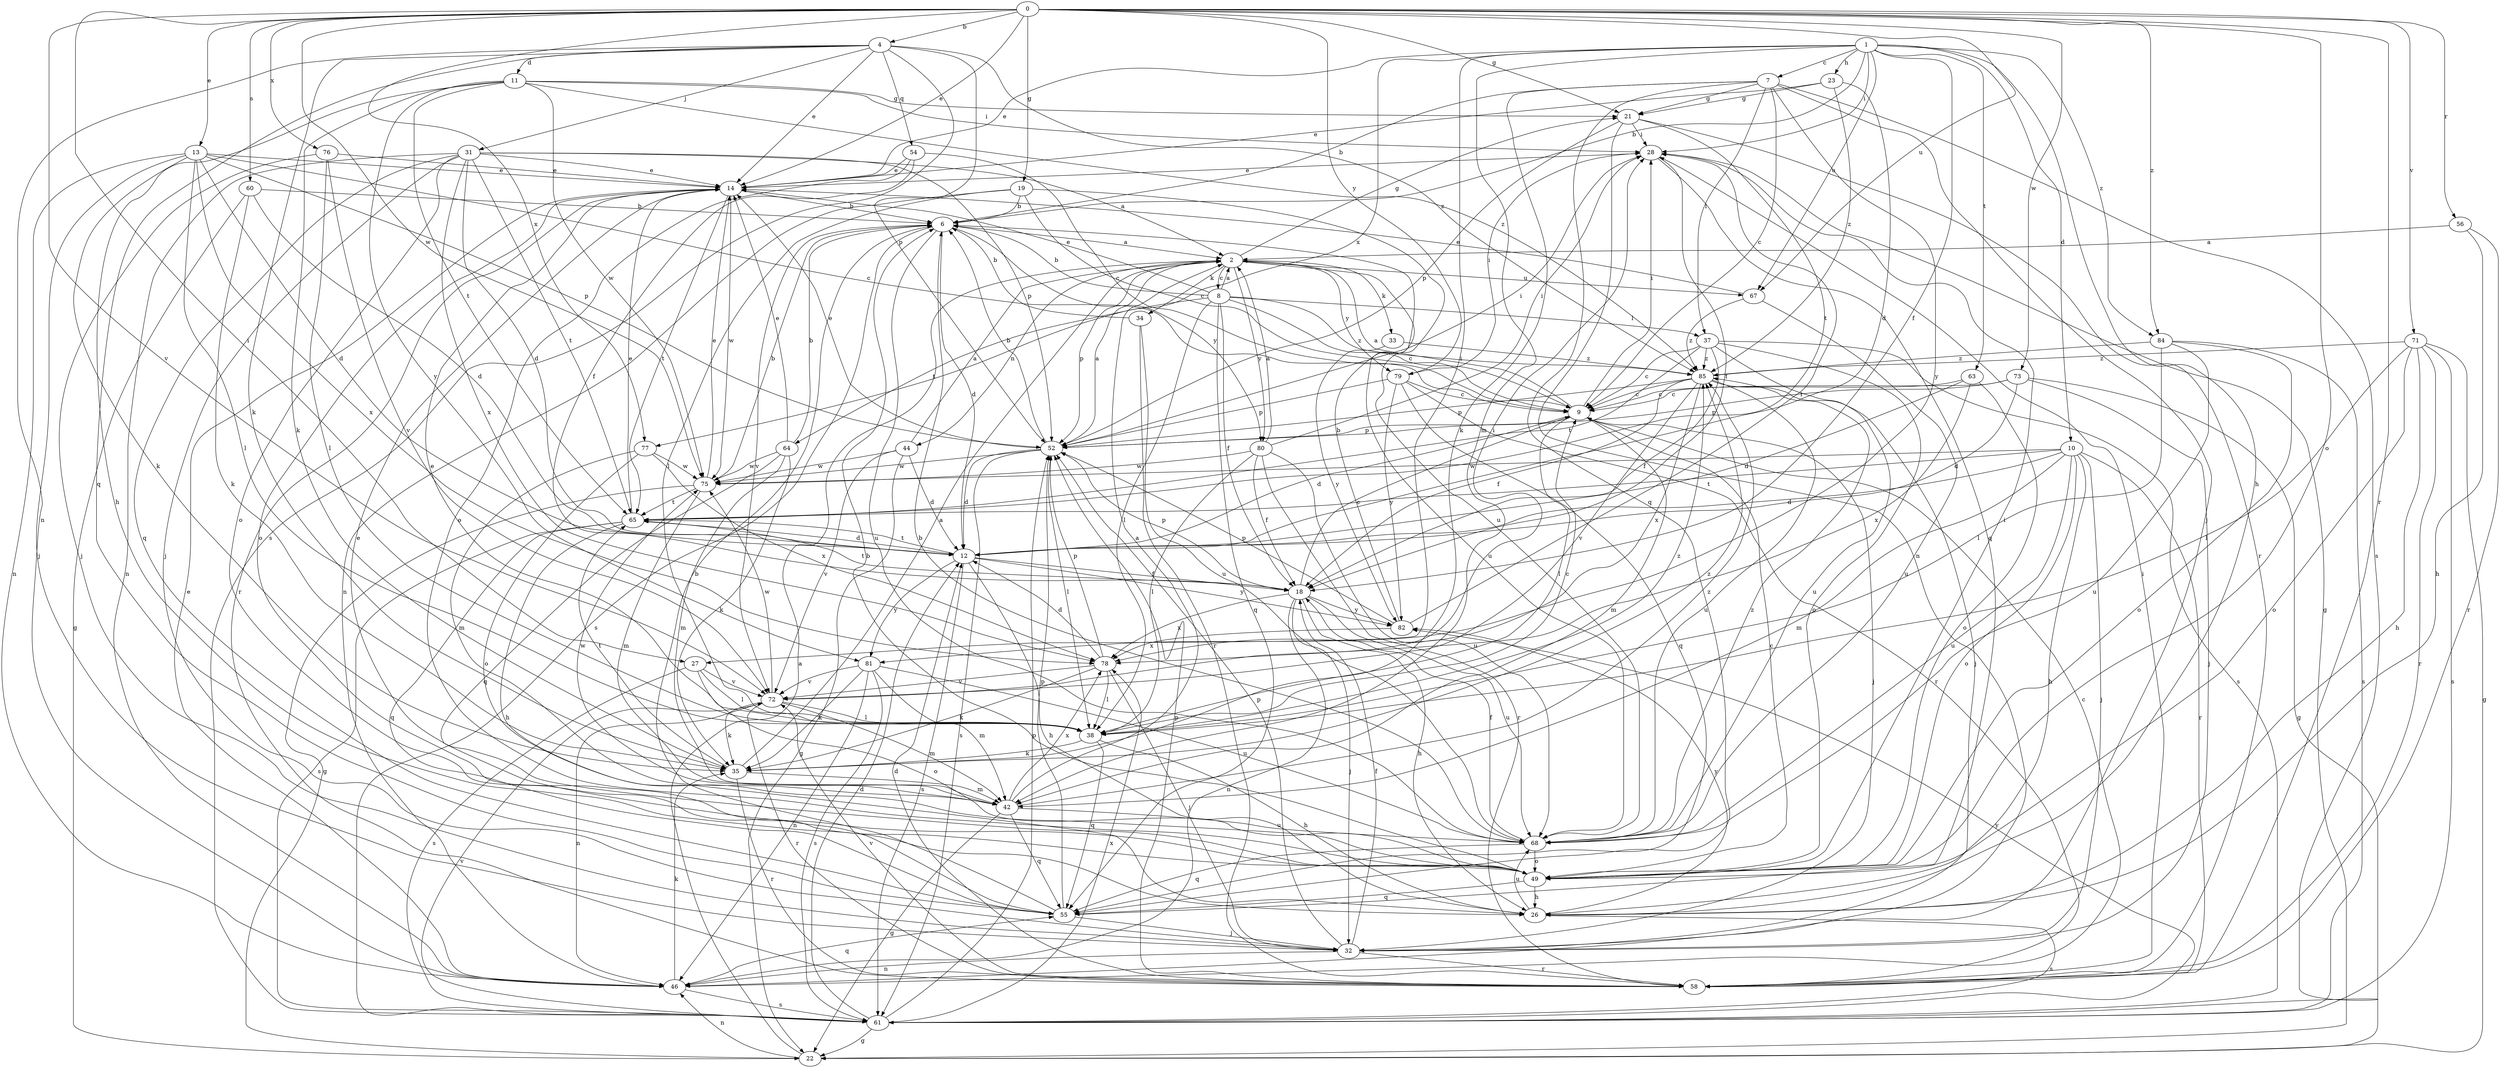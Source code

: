 strict digraph  {
0;
1;
2;
4;
6;
7;
8;
9;
10;
11;
12;
13;
14;
18;
19;
21;
22;
23;
26;
27;
28;
31;
32;
33;
34;
35;
37;
38;
42;
44;
46;
49;
52;
54;
55;
56;
58;
60;
61;
63;
64;
65;
67;
68;
71;
72;
73;
75;
76;
77;
78;
79;
80;
81;
82;
84;
85;
0 -> 4  [label=b];
0 -> 13  [label=e];
0 -> 14  [label=e];
0 -> 19  [label=g];
0 -> 21  [label=g];
0 -> 27  [label=i];
0 -> 49  [label=o];
0 -> 56  [label=r];
0 -> 58  [label=r];
0 -> 60  [label=s];
0 -> 67  [label=u];
0 -> 71  [label=v];
0 -> 72  [label=v];
0 -> 73  [label=w];
0 -> 75  [label=w];
0 -> 76  [label=x];
0 -> 77  [label=x];
0 -> 79  [label=y];
0 -> 84  [label=z];
1 -> 6  [label=b];
1 -> 7  [label=c];
1 -> 10  [label=d];
1 -> 14  [label=e];
1 -> 18  [label=f];
1 -> 23  [label=h];
1 -> 26  [label=h];
1 -> 27  [label=i];
1 -> 28  [label=i];
1 -> 42  [label=m];
1 -> 63  [label=t];
1 -> 67  [label=u];
1 -> 77  [label=x];
1 -> 84  [label=z];
2 -> 8  [label=c];
2 -> 21  [label=g];
2 -> 33  [label=k];
2 -> 34  [label=k];
2 -> 44  [label=n];
2 -> 52  [label=p];
2 -> 67  [label=u];
2 -> 68  [label=u];
2 -> 79  [label=y];
2 -> 80  [label=y];
4 -> 11  [label=d];
4 -> 14  [label=e];
4 -> 31  [label=j];
4 -> 35  [label=k];
4 -> 46  [label=n];
4 -> 52  [label=p];
4 -> 54  [label=q];
4 -> 55  [label=q];
4 -> 61  [label=s];
4 -> 85  [label=z];
6 -> 2  [label=a];
6 -> 12  [label=d];
6 -> 61  [label=s];
6 -> 68  [label=u];
6 -> 72  [label=v];
6 -> 80  [label=y];
7 -> 6  [label=b];
7 -> 9  [label=c];
7 -> 21  [label=g];
7 -> 32  [label=j];
7 -> 35  [label=k];
7 -> 37  [label=l];
7 -> 55  [label=q];
7 -> 61  [label=s];
7 -> 81  [label=y];
8 -> 2  [label=a];
8 -> 6  [label=b];
8 -> 9  [label=c];
8 -> 14  [label=e];
8 -> 18  [label=f];
8 -> 37  [label=l];
8 -> 38  [label=l];
8 -> 55  [label=q];
8 -> 64  [label=t];
8 -> 85  [label=z];
9 -> 2  [label=a];
9 -> 12  [label=d];
9 -> 28  [label=i];
9 -> 32  [label=j];
9 -> 38  [label=l];
9 -> 42  [label=m];
9 -> 52  [label=p];
10 -> 12  [label=d];
10 -> 26  [label=h];
10 -> 32  [label=j];
10 -> 42  [label=m];
10 -> 49  [label=o];
10 -> 58  [label=r];
10 -> 65  [label=t];
10 -> 68  [label=u];
10 -> 75  [label=w];
11 -> 21  [label=g];
11 -> 26  [label=h];
11 -> 28  [label=i];
11 -> 35  [label=k];
11 -> 65  [label=t];
11 -> 75  [label=w];
11 -> 81  [label=y];
11 -> 85  [label=z];
12 -> 18  [label=f];
12 -> 26  [label=h];
12 -> 61  [label=s];
12 -> 65  [label=t];
12 -> 81  [label=y];
12 -> 82  [label=y];
13 -> 9  [label=c];
13 -> 12  [label=d];
13 -> 14  [label=e];
13 -> 32  [label=j];
13 -> 35  [label=k];
13 -> 38  [label=l];
13 -> 46  [label=n];
13 -> 52  [label=p];
13 -> 78  [label=x];
14 -> 6  [label=b];
14 -> 49  [label=o];
14 -> 58  [label=r];
14 -> 65  [label=t];
14 -> 75  [label=w];
18 -> 9  [label=c];
18 -> 26  [label=h];
18 -> 32  [label=j];
18 -> 46  [label=n];
18 -> 52  [label=p];
18 -> 65  [label=t];
18 -> 68  [label=u];
18 -> 78  [label=x];
18 -> 82  [label=y];
19 -> 6  [label=b];
19 -> 9  [label=c];
19 -> 38  [label=l];
19 -> 46  [label=n];
19 -> 68  [label=u];
21 -> 28  [label=i];
21 -> 46  [label=n];
21 -> 52  [label=p];
21 -> 58  [label=r];
21 -> 65  [label=t];
22 -> 2  [label=a];
22 -> 46  [label=n];
23 -> 12  [label=d];
23 -> 14  [label=e];
23 -> 21  [label=g];
23 -> 85  [label=z];
26 -> 61  [label=s];
26 -> 68  [label=u];
26 -> 82  [label=y];
27 -> 38  [label=l];
27 -> 49  [label=o];
27 -> 61  [label=s];
27 -> 72  [label=v];
28 -> 14  [label=e];
28 -> 18  [label=f];
28 -> 22  [label=g];
28 -> 55  [label=q];
31 -> 2  [label=a];
31 -> 12  [label=d];
31 -> 14  [label=e];
31 -> 32  [label=j];
31 -> 46  [label=n];
31 -> 49  [label=o];
31 -> 52  [label=p];
31 -> 55  [label=q];
31 -> 65  [label=t];
31 -> 78  [label=x];
32 -> 18  [label=f];
32 -> 46  [label=n];
32 -> 52  [label=p];
32 -> 58  [label=r];
33 -> 82  [label=y];
33 -> 85  [label=z];
34 -> 6  [label=b];
34 -> 58  [label=r];
34 -> 68  [label=u];
35 -> 2  [label=a];
35 -> 42  [label=m];
35 -> 58  [label=r];
35 -> 65  [label=t];
35 -> 85  [label=z];
37 -> 9  [label=c];
37 -> 18  [label=f];
37 -> 49  [label=o];
37 -> 61  [label=s];
37 -> 65  [label=t];
37 -> 68  [label=u];
37 -> 85  [label=z];
38 -> 9  [label=c];
38 -> 14  [label=e];
38 -> 26  [label=h];
38 -> 35  [label=k];
38 -> 55  [label=q];
38 -> 85  [label=z];
42 -> 2  [label=a];
42 -> 22  [label=g];
42 -> 55  [label=q];
42 -> 68  [label=u];
42 -> 75  [label=w];
42 -> 78  [label=x];
42 -> 85  [label=z];
44 -> 2  [label=a];
44 -> 12  [label=d];
44 -> 22  [label=g];
44 -> 72  [label=v];
44 -> 75  [label=w];
46 -> 9  [label=c];
46 -> 14  [label=e];
46 -> 35  [label=k];
46 -> 55  [label=q];
46 -> 61  [label=s];
49 -> 6  [label=b];
49 -> 9  [label=c];
49 -> 14  [label=e];
49 -> 26  [label=h];
49 -> 28  [label=i];
49 -> 55  [label=q];
52 -> 2  [label=a];
52 -> 6  [label=b];
52 -> 12  [label=d];
52 -> 14  [label=e];
52 -> 28  [label=i];
52 -> 38  [label=l];
52 -> 61  [label=s];
52 -> 75  [label=w];
54 -> 9  [label=c];
54 -> 14  [label=e];
54 -> 18  [label=f];
54 -> 49  [label=o];
55 -> 6  [label=b];
55 -> 32  [label=j];
55 -> 52  [label=p];
56 -> 2  [label=a];
56 -> 26  [label=h];
56 -> 58  [label=r];
58 -> 12  [label=d];
58 -> 28  [label=i];
58 -> 52  [label=p];
58 -> 72  [label=v];
60 -> 6  [label=b];
60 -> 12  [label=d];
60 -> 22  [label=g];
60 -> 35  [label=k];
61 -> 12  [label=d];
61 -> 22  [label=g];
61 -> 52  [label=p];
61 -> 72  [label=v];
61 -> 78  [label=x];
61 -> 82  [label=y];
63 -> 9  [label=c];
63 -> 12  [label=d];
63 -> 49  [label=o];
63 -> 78  [label=x];
64 -> 6  [label=b];
64 -> 14  [label=e];
64 -> 35  [label=k];
64 -> 42  [label=m];
64 -> 55  [label=q];
64 -> 75  [label=w];
65 -> 12  [label=d];
65 -> 14  [label=e];
65 -> 26  [label=h];
65 -> 55  [label=q];
65 -> 61  [label=s];
67 -> 14  [label=e];
67 -> 68  [label=u];
67 -> 85  [label=z];
68 -> 6  [label=b];
68 -> 18  [label=f];
68 -> 49  [label=o];
68 -> 55  [label=q];
68 -> 85  [label=z];
71 -> 22  [label=g];
71 -> 26  [label=h];
71 -> 38  [label=l];
71 -> 49  [label=o];
71 -> 58  [label=r];
71 -> 61  [label=s];
71 -> 85  [label=z];
72 -> 28  [label=i];
72 -> 35  [label=k];
72 -> 38  [label=l];
72 -> 42  [label=m];
72 -> 46  [label=n];
72 -> 58  [label=r];
72 -> 75  [label=w];
73 -> 9  [label=c];
73 -> 12  [label=d];
73 -> 22  [label=g];
73 -> 32  [label=j];
73 -> 52  [label=p];
75 -> 6  [label=b];
75 -> 14  [label=e];
75 -> 22  [label=g];
75 -> 42  [label=m];
75 -> 65  [label=t];
76 -> 14  [label=e];
76 -> 32  [label=j];
76 -> 38  [label=l];
76 -> 72  [label=v];
77 -> 42  [label=m];
77 -> 49  [label=o];
77 -> 75  [label=w];
77 -> 78  [label=x];
78 -> 12  [label=d];
78 -> 32  [label=j];
78 -> 35  [label=k];
78 -> 38  [label=l];
78 -> 52  [label=p];
78 -> 72  [label=v];
79 -> 9  [label=c];
79 -> 28  [label=i];
79 -> 52  [label=p];
79 -> 55  [label=q];
79 -> 58  [label=r];
79 -> 82  [label=y];
80 -> 2  [label=a];
80 -> 18  [label=f];
80 -> 28  [label=i];
80 -> 38  [label=l];
80 -> 58  [label=r];
80 -> 68  [label=u];
80 -> 75  [label=w];
81 -> 35  [label=k];
81 -> 42  [label=m];
81 -> 46  [label=n];
81 -> 61  [label=s];
81 -> 68  [label=u];
81 -> 72  [label=v];
82 -> 6  [label=b];
82 -> 28  [label=i];
82 -> 52  [label=p];
82 -> 78  [label=x];
84 -> 38  [label=l];
84 -> 49  [label=o];
84 -> 61  [label=s];
84 -> 68  [label=u];
84 -> 85  [label=z];
85 -> 9  [label=c];
85 -> 18  [label=f];
85 -> 32  [label=j];
85 -> 52  [label=p];
85 -> 68  [label=u];
85 -> 72  [label=v];
85 -> 78  [label=x];
}
